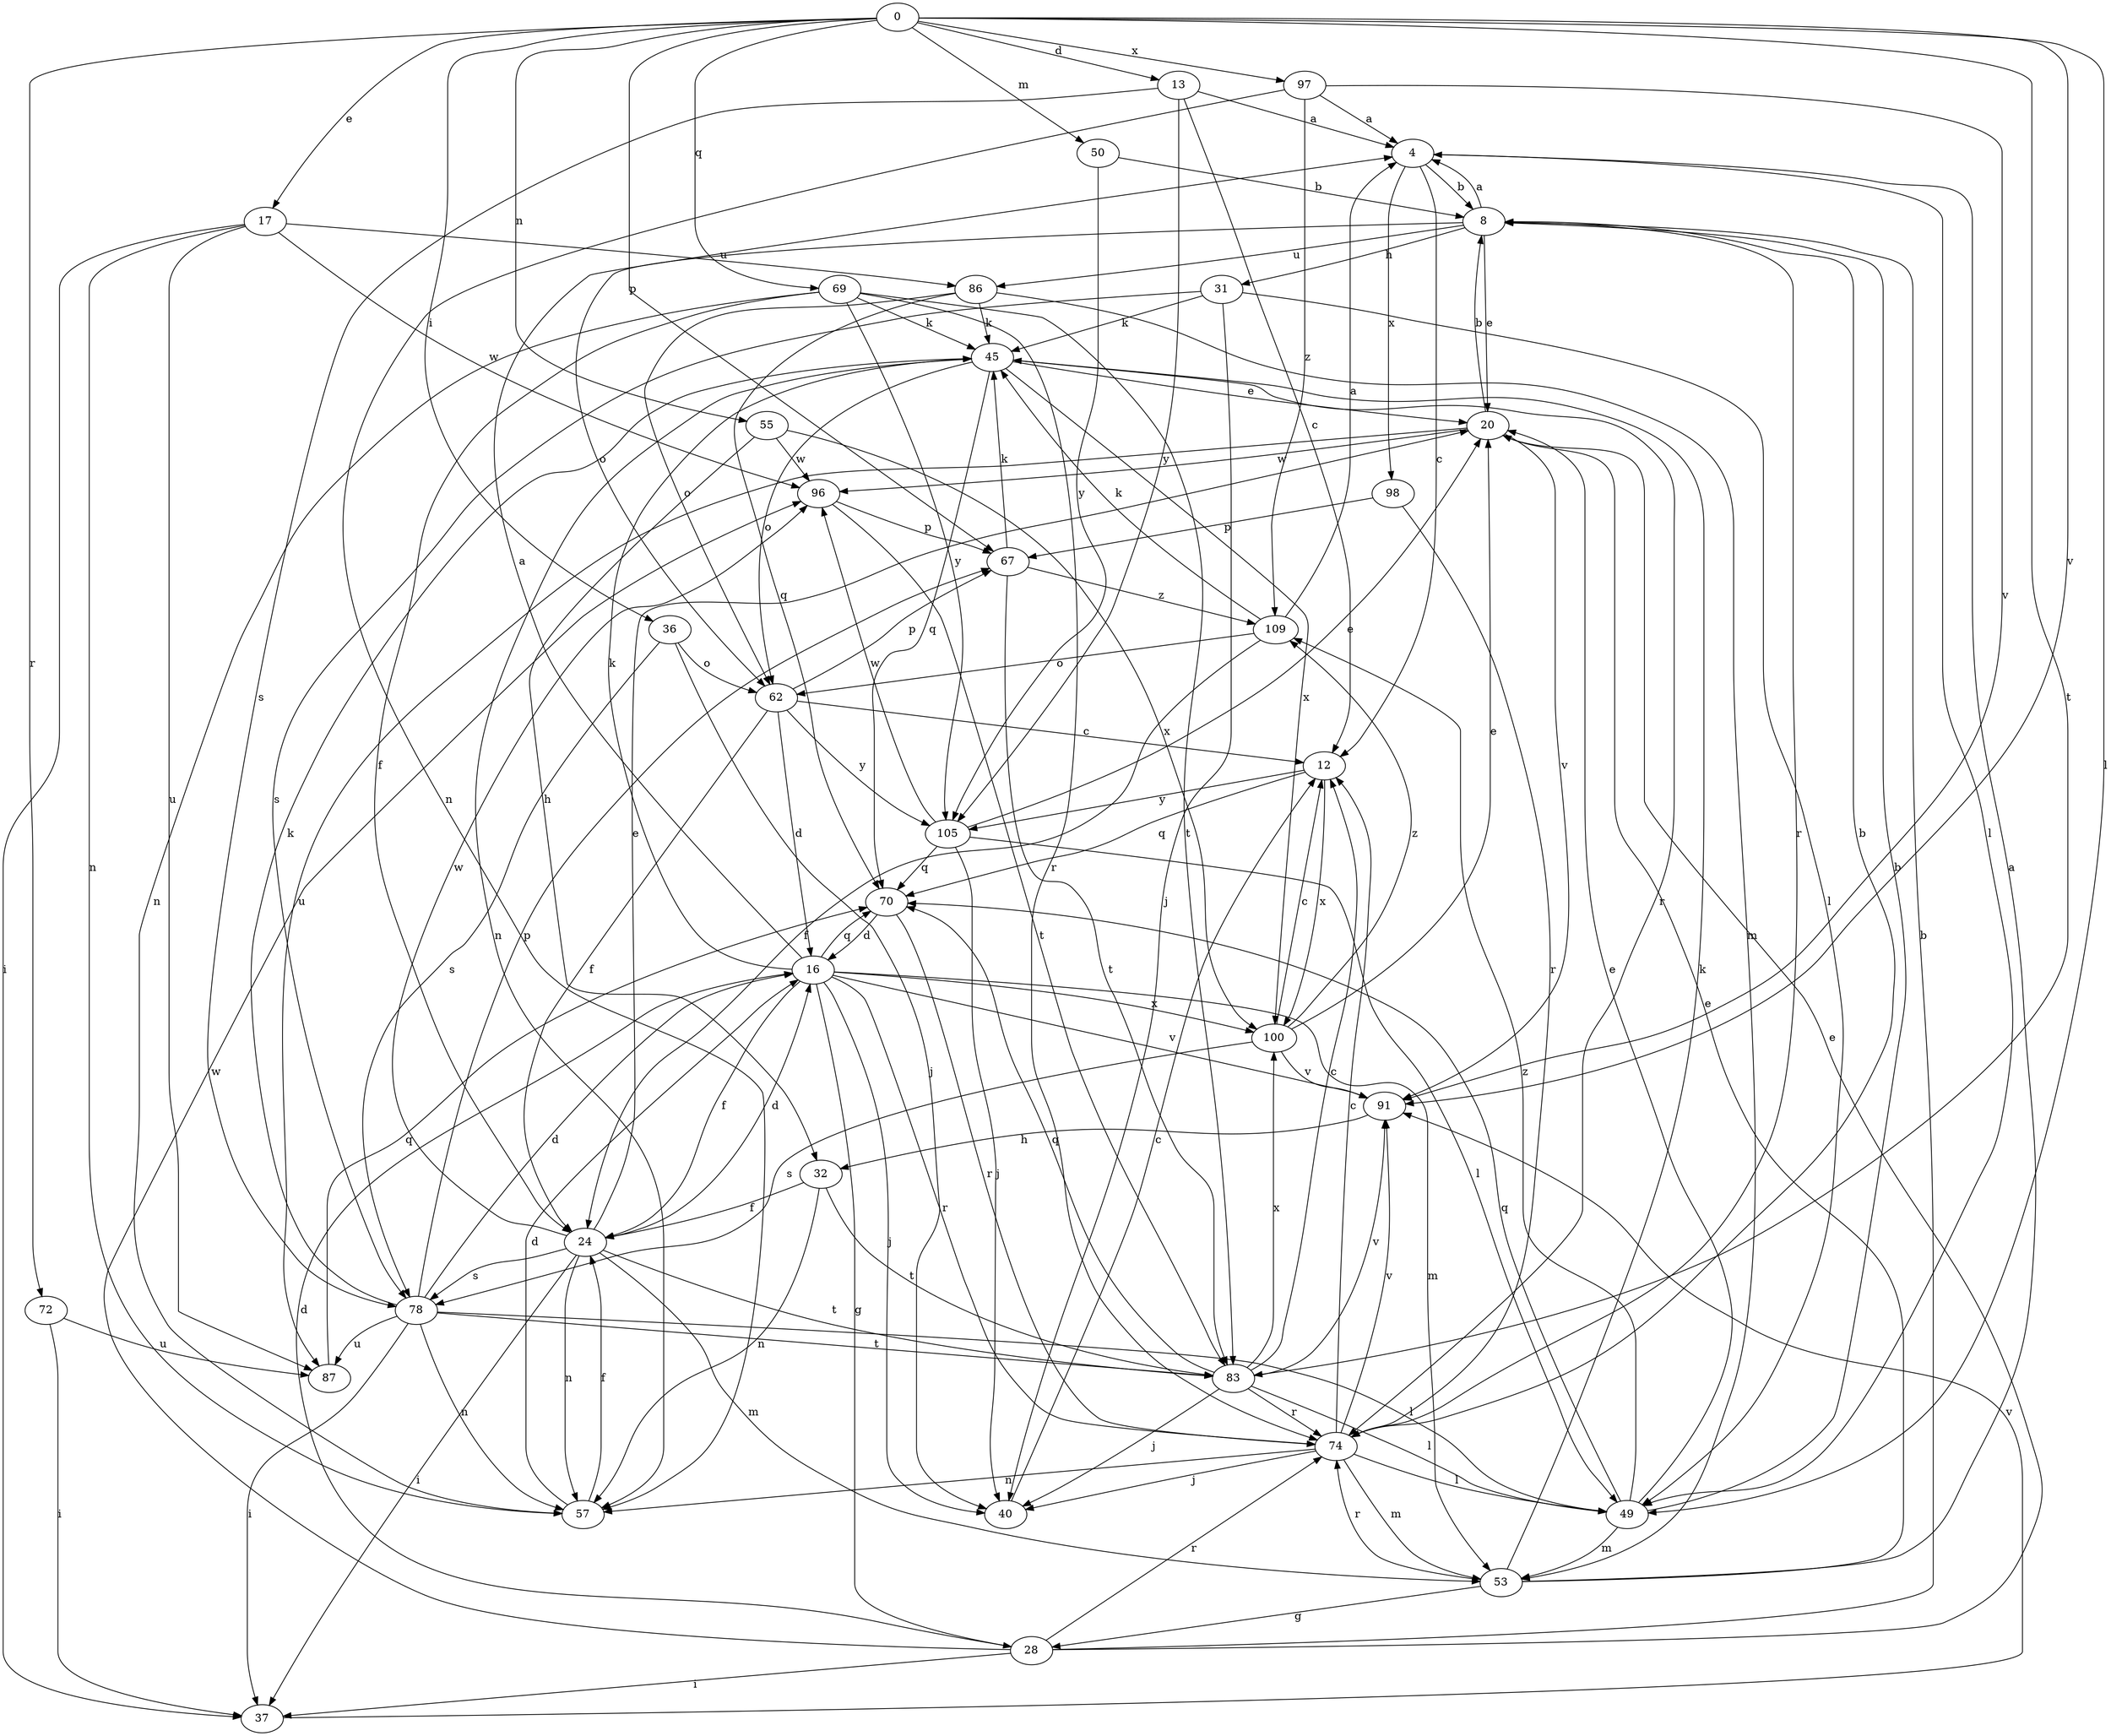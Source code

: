 strict digraph  {
0;
4;
8;
12;
13;
16;
17;
20;
24;
28;
31;
32;
36;
37;
40;
45;
49;
50;
53;
55;
57;
62;
67;
69;
70;
72;
74;
78;
83;
86;
87;
91;
96;
97;
98;
100;
105;
109;
0 -> 13  [label=d];
0 -> 17  [label=e];
0 -> 36  [label=i];
0 -> 49  [label=l];
0 -> 50  [label=m];
0 -> 55  [label=n];
0 -> 67  [label=p];
0 -> 69  [label=q];
0 -> 72  [label=r];
0 -> 83  [label=t];
0 -> 91  [label=v];
0 -> 97  [label=x];
4 -> 8  [label=b];
4 -> 12  [label=c];
4 -> 49  [label=l];
4 -> 98  [label=x];
8 -> 4  [label=a];
8 -> 20  [label=e];
8 -> 31  [label=h];
8 -> 62  [label=o];
8 -> 74  [label=r];
8 -> 86  [label=u];
12 -> 70  [label=q];
12 -> 100  [label=x];
12 -> 105  [label=y];
13 -> 4  [label=a];
13 -> 12  [label=c];
13 -> 78  [label=s];
13 -> 105  [label=y];
16 -> 4  [label=a];
16 -> 24  [label=f];
16 -> 28  [label=g];
16 -> 40  [label=j];
16 -> 45  [label=k];
16 -> 53  [label=m];
16 -> 70  [label=q];
16 -> 74  [label=r];
16 -> 91  [label=v];
16 -> 100  [label=x];
17 -> 37  [label=i];
17 -> 57  [label=n];
17 -> 86  [label=u];
17 -> 87  [label=u];
17 -> 96  [label=w];
20 -> 8  [label=b];
20 -> 87  [label=u];
20 -> 91  [label=v];
20 -> 96  [label=w];
24 -> 16  [label=d];
24 -> 20  [label=e];
24 -> 37  [label=i];
24 -> 53  [label=m];
24 -> 57  [label=n];
24 -> 78  [label=s];
24 -> 83  [label=t];
24 -> 96  [label=w];
28 -> 8  [label=b];
28 -> 16  [label=d];
28 -> 20  [label=e];
28 -> 37  [label=i];
28 -> 74  [label=r];
28 -> 96  [label=w];
31 -> 40  [label=j];
31 -> 45  [label=k];
31 -> 49  [label=l];
31 -> 78  [label=s];
32 -> 24  [label=f];
32 -> 57  [label=n];
32 -> 83  [label=t];
36 -> 40  [label=j];
36 -> 62  [label=o];
36 -> 78  [label=s];
37 -> 91  [label=v];
40 -> 12  [label=c];
45 -> 20  [label=e];
45 -> 57  [label=n];
45 -> 62  [label=o];
45 -> 70  [label=q];
45 -> 74  [label=r];
45 -> 100  [label=x];
49 -> 8  [label=b];
49 -> 20  [label=e];
49 -> 53  [label=m];
49 -> 70  [label=q];
49 -> 109  [label=z];
50 -> 8  [label=b];
50 -> 105  [label=y];
53 -> 4  [label=a];
53 -> 20  [label=e];
53 -> 28  [label=g];
53 -> 45  [label=k];
53 -> 74  [label=r];
55 -> 32  [label=h];
55 -> 96  [label=w];
55 -> 100  [label=x];
57 -> 16  [label=d];
57 -> 24  [label=f];
62 -> 12  [label=c];
62 -> 16  [label=d];
62 -> 24  [label=f];
62 -> 67  [label=p];
62 -> 105  [label=y];
67 -> 45  [label=k];
67 -> 83  [label=t];
67 -> 109  [label=z];
69 -> 24  [label=f];
69 -> 45  [label=k];
69 -> 57  [label=n];
69 -> 74  [label=r];
69 -> 83  [label=t];
69 -> 105  [label=y];
70 -> 16  [label=d];
70 -> 74  [label=r];
72 -> 37  [label=i];
72 -> 87  [label=u];
74 -> 8  [label=b];
74 -> 12  [label=c];
74 -> 40  [label=j];
74 -> 49  [label=l];
74 -> 53  [label=m];
74 -> 57  [label=n];
74 -> 91  [label=v];
78 -> 16  [label=d];
78 -> 37  [label=i];
78 -> 45  [label=k];
78 -> 49  [label=l];
78 -> 57  [label=n];
78 -> 67  [label=p];
78 -> 83  [label=t];
78 -> 87  [label=u];
83 -> 12  [label=c];
83 -> 40  [label=j];
83 -> 49  [label=l];
83 -> 70  [label=q];
83 -> 74  [label=r];
83 -> 91  [label=v];
83 -> 100  [label=x];
86 -> 45  [label=k];
86 -> 53  [label=m];
86 -> 62  [label=o];
86 -> 70  [label=q];
87 -> 70  [label=q];
91 -> 32  [label=h];
96 -> 67  [label=p];
96 -> 83  [label=t];
97 -> 4  [label=a];
97 -> 57  [label=n];
97 -> 91  [label=v];
97 -> 109  [label=z];
98 -> 67  [label=p];
98 -> 74  [label=r];
100 -> 12  [label=c];
100 -> 20  [label=e];
100 -> 78  [label=s];
100 -> 91  [label=v];
100 -> 109  [label=z];
105 -> 20  [label=e];
105 -> 40  [label=j];
105 -> 49  [label=l];
105 -> 70  [label=q];
105 -> 96  [label=w];
109 -> 4  [label=a];
109 -> 24  [label=f];
109 -> 45  [label=k];
109 -> 62  [label=o];
}
